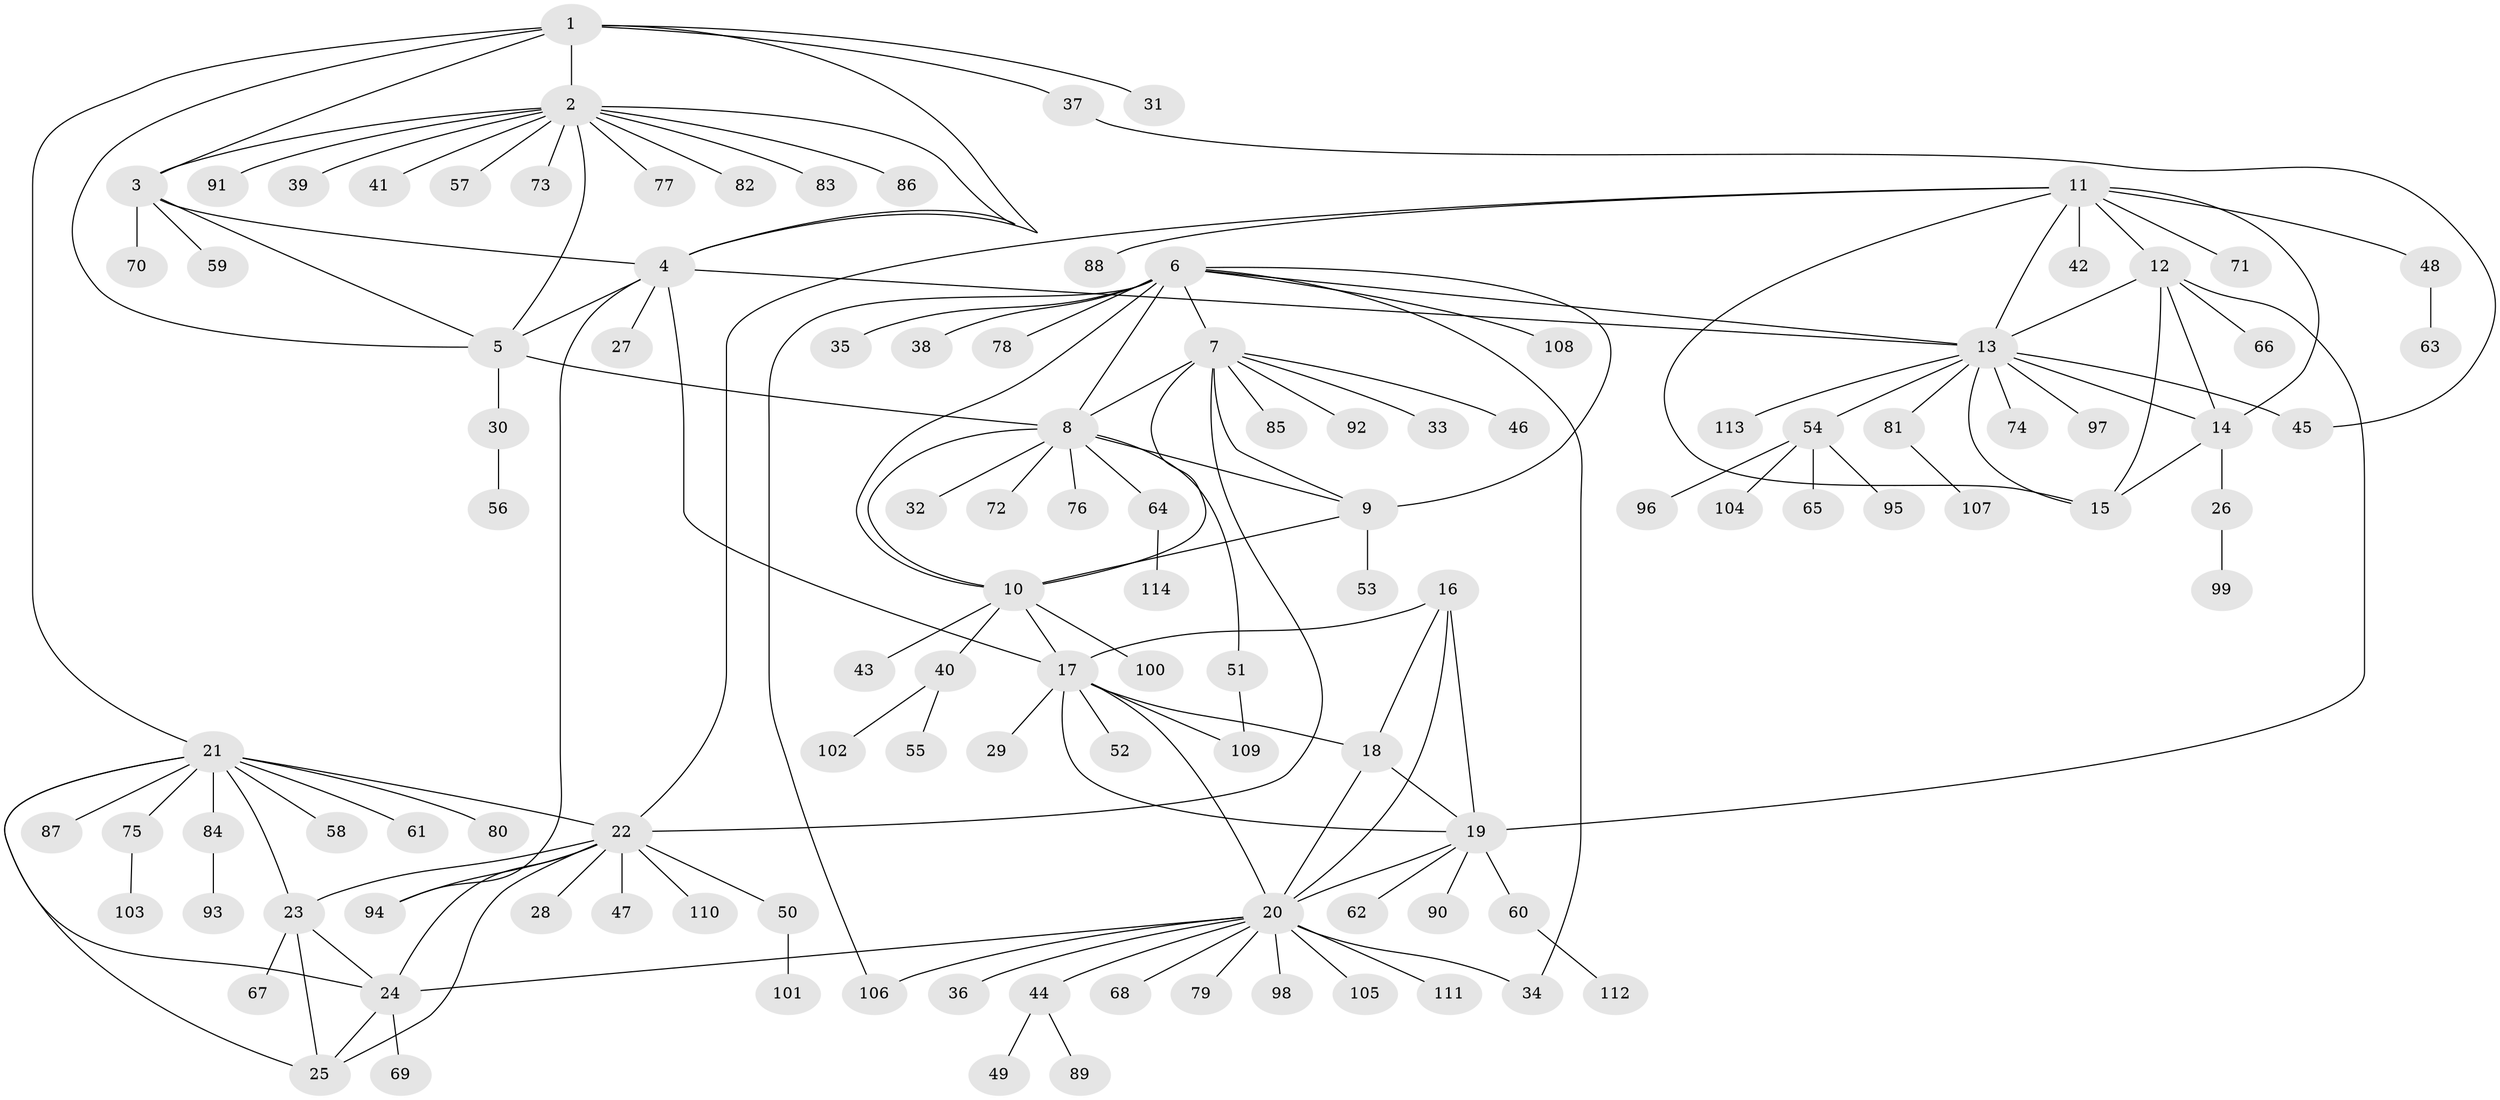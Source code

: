 // Generated by graph-tools (version 1.1) at 2025/54/03/09/25 04:54:56]
// undirected, 114 vertices, 154 edges
graph export_dot {
graph [start="1"]
  node [color=gray90,style=filled];
  1;
  2;
  3;
  4;
  5;
  6;
  7;
  8;
  9;
  10;
  11;
  12;
  13;
  14;
  15;
  16;
  17;
  18;
  19;
  20;
  21;
  22;
  23;
  24;
  25;
  26;
  27;
  28;
  29;
  30;
  31;
  32;
  33;
  34;
  35;
  36;
  37;
  38;
  39;
  40;
  41;
  42;
  43;
  44;
  45;
  46;
  47;
  48;
  49;
  50;
  51;
  52;
  53;
  54;
  55;
  56;
  57;
  58;
  59;
  60;
  61;
  62;
  63;
  64;
  65;
  66;
  67;
  68;
  69;
  70;
  71;
  72;
  73;
  74;
  75;
  76;
  77;
  78;
  79;
  80;
  81;
  82;
  83;
  84;
  85;
  86;
  87;
  88;
  89;
  90;
  91;
  92;
  93;
  94;
  95;
  96;
  97;
  98;
  99;
  100;
  101;
  102;
  103;
  104;
  105;
  106;
  107;
  108;
  109;
  110;
  111;
  112;
  113;
  114;
  1 -- 2;
  1 -- 3;
  1 -- 4;
  1 -- 5;
  1 -- 21;
  1 -- 31;
  1 -- 37;
  2 -- 3;
  2 -- 4;
  2 -- 5;
  2 -- 39;
  2 -- 41;
  2 -- 57;
  2 -- 73;
  2 -- 77;
  2 -- 82;
  2 -- 83;
  2 -- 86;
  2 -- 91;
  3 -- 4;
  3 -- 5;
  3 -- 59;
  3 -- 70;
  4 -- 5;
  4 -- 13;
  4 -- 17;
  4 -- 27;
  4 -- 94;
  5 -- 8;
  5 -- 30;
  6 -- 7;
  6 -- 8;
  6 -- 9;
  6 -- 10;
  6 -- 13;
  6 -- 34;
  6 -- 35;
  6 -- 38;
  6 -- 78;
  6 -- 106;
  6 -- 108;
  7 -- 8;
  7 -- 9;
  7 -- 10;
  7 -- 22;
  7 -- 33;
  7 -- 46;
  7 -- 85;
  7 -- 92;
  8 -- 9;
  8 -- 10;
  8 -- 32;
  8 -- 51;
  8 -- 64;
  8 -- 72;
  8 -- 76;
  9 -- 10;
  9 -- 53;
  10 -- 17;
  10 -- 40;
  10 -- 43;
  10 -- 100;
  11 -- 12;
  11 -- 13;
  11 -- 14;
  11 -- 15;
  11 -- 22;
  11 -- 42;
  11 -- 48;
  11 -- 71;
  11 -- 88;
  12 -- 13;
  12 -- 14;
  12 -- 15;
  12 -- 19;
  12 -- 66;
  13 -- 14;
  13 -- 15;
  13 -- 45;
  13 -- 54;
  13 -- 74;
  13 -- 81;
  13 -- 97;
  13 -- 113;
  14 -- 15;
  14 -- 26;
  16 -- 17;
  16 -- 18;
  16 -- 19;
  16 -- 20;
  17 -- 18;
  17 -- 19;
  17 -- 20;
  17 -- 29;
  17 -- 52;
  17 -- 109;
  18 -- 19;
  18 -- 20;
  19 -- 20;
  19 -- 60;
  19 -- 62;
  19 -- 90;
  20 -- 24;
  20 -- 34;
  20 -- 36;
  20 -- 44;
  20 -- 68;
  20 -- 79;
  20 -- 98;
  20 -- 105;
  20 -- 106;
  20 -- 111;
  21 -- 22;
  21 -- 23;
  21 -- 24;
  21 -- 25;
  21 -- 58;
  21 -- 61;
  21 -- 75;
  21 -- 80;
  21 -- 84;
  21 -- 87;
  22 -- 23;
  22 -- 24;
  22 -- 25;
  22 -- 28;
  22 -- 47;
  22 -- 50;
  22 -- 94;
  22 -- 110;
  23 -- 24;
  23 -- 25;
  23 -- 67;
  24 -- 25;
  24 -- 69;
  26 -- 99;
  30 -- 56;
  37 -- 45;
  40 -- 55;
  40 -- 102;
  44 -- 49;
  44 -- 89;
  48 -- 63;
  50 -- 101;
  51 -- 109;
  54 -- 65;
  54 -- 95;
  54 -- 96;
  54 -- 104;
  60 -- 112;
  64 -- 114;
  75 -- 103;
  81 -- 107;
  84 -- 93;
}
